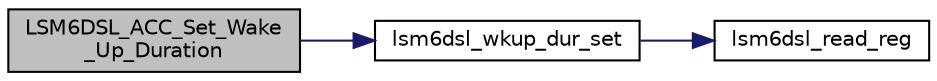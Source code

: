 digraph "LSM6DSL_ACC_Set_Wake_Up_Duration"
{
 // LATEX_PDF_SIZE
  edge [fontname="Helvetica",fontsize="10",labelfontname="Helvetica",labelfontsize="10"];
  node [fontname="Helvetica",fontsize="10",shape=record];
  rankdir="LR";
  Node1 [label="LSM6DSL_ACC_Set_Wake\l_Up_Duration",height=0.2,width=0.4,color="black", fillcolor="grey75", style="filled", fontcolor="black",tooltip="Set wake up duration."];
  Node1 -> Node2 [color="midnightblue",fontsize="10",style="solid",fontname="Helvetica"];
  Node2 [label="lsm6dsl_wkup_dur_set",height=0.2,width=0.4,color="black", fillcolor="white", style="filled",URL="$group___l_s_m6_d_s_l___wake___up__event.html#ga13548ad15554acdf703e296b854b4b88",tooltip="Wake up duration event.1LSb = 1 / ODR[set]."];
  Node2 -> Node3 [color="midnightblue",fontsize="10",style="solid",fontname="Helvetica"];
  Node3 [label="lsm6dsl_read_reg",height=0.2,width=0.4,color="black", fillcolor="white", style="filled",URL="$group___l_s_m6_d_s_l__interfaces__functions.html#ga7ad5e0d379d6cc9a6a2dff69c6df5a50",tooltip="Read generic device register."];
}
